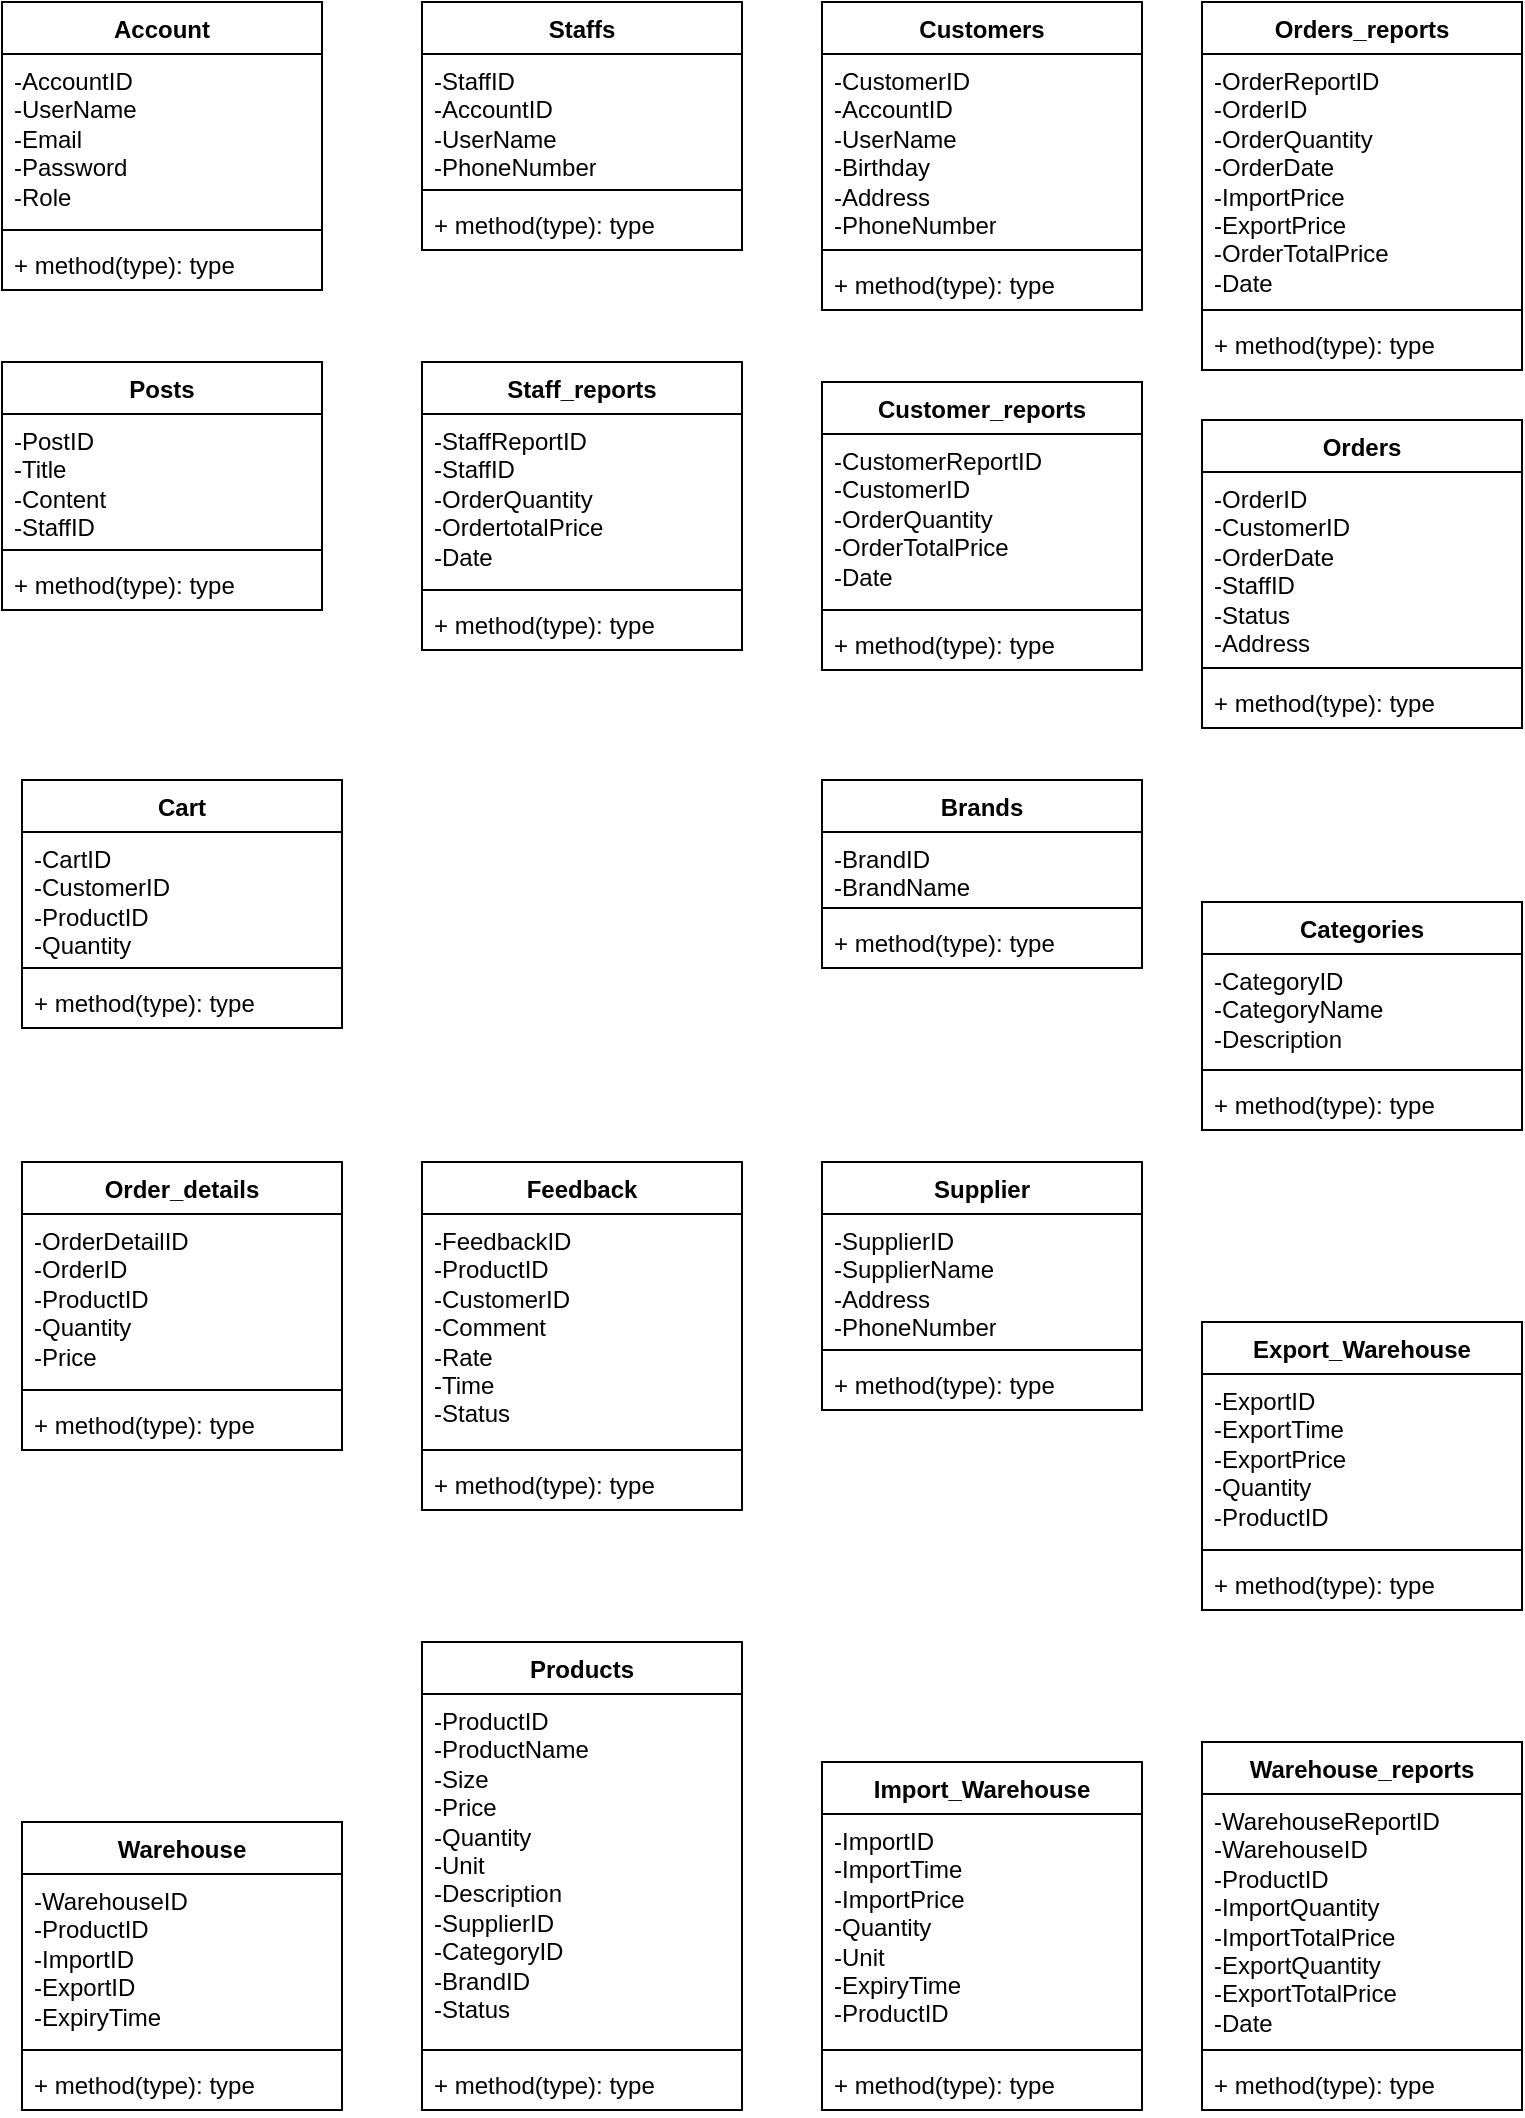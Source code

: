 <mxfile version="24.4.8" type="github">
  <diagram id="C5RBs43oDa-KdzZeNtuy" name="Page-1">
    <mxGraphModel dx="1009" dy="573" grid="1" gridSize="10" guides="1" tooltips="1" connect="1" arrows="1" fold="1" page="1" pageScale="1" pageWidth="827" pageHeight="1169" math="0" shadow="0">
      <root>
        <mxCell id="WIyWlLk6GJQsqaUBKTNV-0" />
        <mxCell id="WIyWlLk6GJQsqaUBKTNV-1" parent="WIyWlLk6GJQsqaUBKTNV-0" />
        <mxCell id="EjAuZYEUr_wFuhSqNLke-12" value="Account" style="swimlane;fontStyle=1;align=center;verticalAlign=top;childLayout=stackLayout;horizontal=1;startSize=26;horizontalStack=0;resizeParent=1;resizeParentMax=0;resizeLast=0;collapsible=1;marginBottom=0;whiteSpace=wrap;html=1;" vertex="1" parent="WIyWlLk6GJQsqaUBKTNV-1">
          <mxGeometry x="20" y="60" width="160" height="144" as="geometry" />
        </mxCell>
        <mxCell id="EjAuZYEUr_wFuhSqNLke-13" value="-AccountID&lt;div&gt;-UserName&lt;/div&gt;&lt;div&gt;-Email&lt;/div&gt;&lt;div&gt;-Password&lt;/div&gt;&lt;div&gt;-Role&lt;/div&gt;" style="text;strokeColor=none;fillColor=none;align=left;verticalAlign=top;spacingLeft=4;spacingRight=4;overflow=hidden;rotatable=0;points=[[0,0.5],[1,0.5]];portConstraint=eastwest;whiteSpace=wrap;html=1;" vertex="1" parent="EjAuZYEUr_wFuhSqNLke-12">
          <mxGeometry y="26" width="160" height="84" as="geometry" />
        </mxCell>
        <mxCell id="EjAuZYEUr_wFuhSqNLke-14" value="" style="line;strokeWidth=1;fillColor=none;align=left;verticalAlign=middle;spacingTop=-1;spacingLeft=3;spacingRight=3;rotatable=0;labelPosition=right;points=[];portConstraint=eastwest;strokeColor=inherit;" vertex="1" parent="EjAuZYEUr_wFuhSqNLke-12">
          <mxGeometry y="110" width="160" height="8" as="geometry" />
        </mxCell>
        <mxCell id="EjAuZYEUr_wFuhSqNLke-15" value="+ method(type): type" style="text;strokeColor=none;fillColor=none;align=left;verticalAlign=top;spacingLeft=4;spacingRight=4;overflow=hidden;rotatable=0;points=[[0,0.5],[1,0.5]];portConstraint=eastwest;whiteSpace=wrap;html=1;" vertex="1" parent="EjAuZYEUr_wFuhSqNLke-12">
          <mxGeometry y="118" width="160" height="26" as="geometry" />
        </mxCell>
        <mxCell id="EjAuZYEUr_wFuhSqNLke-24" value="Staffs" style="swimlane;fontStyle=1;align=center;verticalAlign=top;childLayout=stackLayout;horizontal=1;startSize=26;horizontalStack=0;resizeParent=1;resizeParentMax=0;resizeLast=0;collapsible=1;marginBottom=0;whiteSpace=wrap;html=1;" vertex="1" parent="WIyWlLk6GJQsqaUBKTNV-1">
          <mxGeometry x="230" y="60" width="160" height="124" as="geometry" />
        </mxCell>
        <mxCell id="EjAuZYEUr_wFuhSqNLke-25" value="-StaffID&lt;div&gt;-AccountID&lt;/div&gt;&lt;div&gt;-UserName&lt;/div&gt;&lt;div&gt;-PhoneNumber&lt;/div&gt;" style="text;strokeColor=none;fillColor=none;align=left;verticalAlign=top;spacingLeft=4;spacingRight=4;overflow=hidden;rotatable=0;points=[[0,0.5],[1,0.5]];portConstraint=eastwest;whiteSpace=wrap;html=1;" vertex="1" parent="EjAuZYEUr_wFuhSqNLke-24">
          <mxGeometry y="26" width="160" height="64" as="geometry" />
        </mxCell>
        <mxCell id="EjAuZYEUr_wFuhSqNLke-26" value="" style="line;strokeWidth=1;fillColor=none;align=left;verticalAlign=middle;spacingTop=-1;spacingLeft=3;spacingRight=3;rotatable=0;labelPosition=right;points=[];portConstraint=eastwest;strokeColor=inherit;" vertex="1" parent="EjAuZYEUr_wFuhSqNLke-24">
          <mxGeometry y="90" width="160" height="8" as="geometry" />
        </mxCell>
        <mxCell id="EjAuZYEUr_wFuhSqNLke-27" value="+ method(type): type" style="text;strokeColor=none;fillColor=none;align=left;verticalAlign=top;spacingLeft=4;spacingRight=4;overflow=hidden;rotatable=0;points=[[0,0.5],[1,0.5]];portConstraint=eastwest;whiteSpace=wrap;html=1;" vertex="1" parent="EjAuZYEUr_wFuhSqNLke-24">
          <mxGeometry y="98" width="160" height="26" as="geometry" />
        </mxCell>
        <mxCell id="EjAuZYEUr_wFuhSqNLke-28" value="Customers" style="swimlane;fontStyle=1;align=center;verticalAlign=top;childLayout=stackLayout;horizontal=1;startSize=26;horizontalStack=0;resizeParent=1;resizeParentMax=0;resizeLast=0;collapsible=1;marginBottom=0;whiteSpace=wrap;html=1;" vertex="1" parent="WIyWlLk6GJQsqaUBKTNV-1">
          <mxGeometry x="430" y="60" width="160" height="154" as="geometry" />
        </mxCell>
        <mxCell id="EjAuZYEUr_wFuhSqNLke-29" value="-CustomerID&lt;div&gt;-AccountID&lt;/div&gt;&lt;div&gt;-UserName&lt;/div&gt;&lt;div&gt;-Birthday&lt;/div&gt;&lt;div&gt;-Address&lt;/div&gt;&lt;div&gt;-PhoneNumber&lt;/div&gt;" style="text;strokeColor=none;fillColor=none;align=left;verticalAlign=top;spacingLeft=4;spacingRight=4;overflow=hidden;rotatable=0;points=[[0,0.5],[1,0.5]];portConstraint=eastwest;whiteSpace=wrap;html=1;" vertex="1" parent="EjAuZYEUr_wFuhSqNLke-28">
          <mxGeometry y="26" width="160" height="94" as="geometry" />
        </mxCell>
        <mxCell id="EjAuZYEUr_wFuhSqNLke-30" value="" style="line;strokeWidth=1;fillColor=none;align=left;verticalAlign=middle;spacingTop=-1;spacingLeft=3;spacingRight=3;rotatable=0;labelPosition=right;points=[];portConstraint=eastwest;strokeColor=inherit;" vertex="1" parent="EjAuZYEUr_wFuhSqNLke-28">
          <mxGeometry y="120" width="160" height="8" as="geometry" />
        </mxCell>
        <mxCell id="EjAuZYEUr_wFuhSqNLke-31" value="+ method(type): type" style="text;strokeColor=none;fillColor=none;align=left;verticalAlign=top;spacingLeft=4;spacingRight=4;overflow=hidden;rotatable=0;points=[[0,0.5],[1,0.5]];portConstraint=eastwest;whiteSpace=wrap;html=1;" vertex="1" parent="EjAuZYEUr_wFuhSqNLke-28">
          <mxGeometry y="128" width="160" height="26" as="geometry" />
        </mxCell>
        <mxCell id="EjAuZYEUr_wFuhSqNLke-32" value="Posts" style="swimlane;fontStyle=1;align=center;verticalAlign=top;childLayout=stackLayout;horizontal=1;startSize=26;horizontalStack=0;resizeParent=1;resizeParentMax=0;resizeLast=0;collapsible=1;marginBottom=0;whiteSpace=wrap;html=1;" vertex="1" parent="WIyWlLk6GJQsqaUBKTNV-1">
          <mxGeometry x="20" y="240" width="160" height="124" as="geometry" />
        </mxCell>
        <mxCell id="EjAuZYEUr_wFuhSqNLke-33" value="-PostID&lt;div&gt;-Title&lt;/div&gt;&lt;div&gt;-Content&lt;/div&gt;&lt;div&gt;-StaffID&lt;/div&gt;" style="text;strokeColor=none;fillColor=none;align=left;verticalAlign=top;spacingLeft=4;spacingRight=4;overflow=hidden;rotatable=0;points=[[0,0.5],[1,0.5]];portConstraint=eastwest;whiteSpace=wrap;html=1;" vertex="1" parent="EjAuZYEUr_wFuhSqNLke-32">
          <mxGeometry y="26" width="160" height="64" as="geometry" />
        </mxCell>
        <mxCell id="EjAuZYEUr_wFuhSqNLke-34" value="" style="line;strokeWidth=1;fillColor=none;align=left;verticalAlign=middle;spacingTop=-1;spacingLeft=3;spacingRight=3;rotatable=0;labelPosition=right;points=[];portConstraint=eastwest;strokeColor=inherit;" vertex="1" parent="EjAuZYEUr_wFuhSqNLke-32">
          <mxGeometry y="90" width="160" height="8" as="geometry" />
        </mxCell>
        <mxCell id="EjAuZYEUr_wFuhSqNLke-35" value="+ method(type): type" style="text;strokeColor=none;fillColor=none;align=left;verticalAlign=top;spacingLeft=4;spacingRight=4;overflow=hidden;rotatable=0;points=[[0,0.5],[1,0.5]];portConstraint=eastwest;whiteSpace=wrap;html=1;" vertex="1" parent="EjAuZYEUr_wFuhSqNLke-32">
          <mxGeometry y="98" width="160" height="26" as="geometry" />
        </mxCell>
        <mxCell id="EjAuZYEUr_wFuhSqNLke-36" value="Staff_reports" style="swimlane;fontStyle=1;align=center;verticalAlign=top;childLayout=stackLayout;horizontal=1;startSize=26;horizontalStack=0;resizeParent=1;resizeParentMax=0;resizeLast=0;collapsible=1;marginBottom=0;whiteSpace=wrap;html=1;" vertex="1" parent="WIyWlLk6GJQsqaUBKTNV-1">
          <mxGeometry x="230" y="240" width="160" height="144" as="geometry" />
        </mxCell>
        <mxCell id="EjAuZYEUr_wFuhSqNLke-37" value="-StaffReportID&lt;div&gt;-StaffID&lt;/div&gt;&lt;div&gt;-OrderQuantity&lt;/div&gt;&lt;div&gt;-OrdertotalPrice&lt;/div&gt;&lt;div&gt;-Date&lt;/div&gt;" style="text;strokeColor=none;fillColor=none;align=left;verticalAlign=top;spacingLeft=4;spacingRight=4;overflow=hidden;rotatable=0;points=[[0,0.5],[1,0.5]];portConstraint=eastwest;whiteSpace=wrap;html=1;" vertex="1" parent="EjAuZYEUr_wFuhSqNLke-36">
          <mxGeometry y="26" width="160" height="84" as="geometry" />
        </mxCell>
        <mxCell id="EjAuZYEUr_wFuhSqNLke-38" value="" style="line;strokeWidth=1;fillColor=none;align=left;verticalAlign=middle;spacingTop=-1;spacingLeft=3;spacingRight=3;rotatable=0;labelPosition=right;points=[];portConstraint=eastwest;strokeColor=inherit;" vertex="1" parent="EjAuZYEUr_wFuhSqNLke-36">
          <mxGeometry y="110" width="160" height="8" as="geometry" />
        </mxCell>
        <mxCell id="EjAuZYEUr_wFuhSqNLke-39" value="+ method(type): type" style="text;strokeColor=none;fillColor=none;align=left;verticalAlign=top;spacingLeft=4;spacingRight=4;overflow=hidden;rotatable=0;points=[[0,0.5],[1,0.5]];portConstraint=eastwest;whiteSpace=wrap;html=1;" vertex="1" parent="EjAuZYEUr_wFuhSqNLke-36">
          <mxGeometry y="118" width="160" height="26" as="geometry" />
        </mxCell>
        <mxCell id="EjAuZYEUr_wFuhSqNLke-40" value="Customer_reports" style="swimlane;fontStyle=1;align=center;verticalAlign=top;childLayout=stackLayout;horizontal=1;startSize=26;horizontalStack=0;resizeParent=1;resizeParentMax=0;resizeLast=0;collapsible=1;marginBottom=0;whiteSpace=wrap;html=1;" vertex="1" parent="WIyWlLk6GJQsqaUBKTNV-1">
          <mxGeometry x="430" y="250" width="160" height="144" as="geometry" />
        </mxCell>
        <mxCell id="EjAuZYEUr_wFuhSqNLke-41" value="-CustomerReportID&lt;div&gt;-CustomerID&lt;/div&gt;&lt;div&gt;-OrderQuantity&lt;/div&gt;&lt;div&gt;-OrderTotalPrice&lt;/div&gt;&lt;div&gt;-Date&lt;/div&gt;" style="text;strokeColor=none;fillColor=none;align=left;verticalAlign=top;spacingLeft=4;spacingRight=4;overflow=hidden;rotatable=0;points=[[0,0.5],[1,0.5]];portConstraint=eastwest;whiteSpace=wrap;html=1;" vertex="1" parent="EjAuZYEUr_wFuhSqNLke-40">
          <mxGeometry y="26" width="160" height="84" as="geometry" />
        </mxCell>
        <mxCell id="EjAuZYEUr_wFuhSqNLke-42" value="" style="line;strokeWidth=1;fillColor=none;align=left;verticalAlign=middle;spacingTop=-1;spacingLeft=3;spacingRight=3;rotatable=0;labelPosition=right;points=[];portConstraint=eastwest;strokeColor=inherit;" vertex="1" parent="EjAuZYEUr_wFuhSqNLke-40">
          <mxGeometry y="110" width="160" height="8" as="geometry" />
        </mxCell>
        <mxCell id="EjAuZYEUr_wFuhSqNLke-43" value="+ method(type): type" style="text;strokeColor=none;fillColor=none;align=left;verticalAlign=top;spacingLeft=4;spacingRight=4;overflow=hidden;rotatable=0;points=[[0,0.5],[1,0.5]];portConstraint=eastwest;whiteSpace=wrap;html=1;" vertex="1" parent="EjAuZYEUr_wFuhSqNLke-40">
          <mxGeometry y="118" width="160" height="26" as="geometry" />
        </mxCell>
        <mxCell id="EjAuZYEUr_wFuhSqNLke-44" value="Orders_reports" style="swimlane;fontStyle=1;align=center;verticalAlign=top;childLayout=stackLayout;horizontal=1;startSize=26;horizontalStack=0;resizeParent=1;resizeParentMax=0;resizeLast=0;collapsible=1;marginBottom=0;whiteSpace=wrap;html=1;" vertex="1" parent="WIyWlLk6GJQsqaUBKTNV-1">
          <mxGeometry x="620" y="60" width="160" height="184" as="geometry" />
        </mxCell>
        <mxCell id="EjAuZYEUr_wFuhSqNLke-45" value="-OrderReportID&lt;div&gt;-OrderID&lt;/div&gt;&lt;div&gt;-OrderQuantity&lt;/div&gt;&lt;div&gt;-OrderDate&lt;/div&gt;&lt;div&gt;-ImportPrice&lt;/div&gt;&lt;div&gt;-ExportPrice&lt;/div&gt;&lt;div&gt;-OrderTotalPrice&lt;/div&gt;&lt;div&gt;-Date&lt;/div&gt;" style="text;strokeColor=none;fillColor=none;align=left;verticalAlign=top;spacingLeft=4;spacingRight=4;overflow=hidden;rotatable=0;points=[[0,0.5],[1,0.5]];portConstraint=eastwest;whiteSpace=wrap;html=1;" vertex="1" parent="EjAuZYEUr_wFuhSqNLke-44">
          <mxGeometry y="26" width="160" height="124" as="geometry" />
        </mxCell>
        <mxCell id="EjAuZYEUr_wFuhSqNLke-46" value="" style="line;strokeWidth=1;fillColor=none;align=left;verticalAlign=middle;spacingTop=-1;spacingLeft=3;spacingRight=3;rotatable=0;labelPosition=right;points=[];portConstraint=eastwest;strokeColor=inherit;" vertex="1" parent="EjAuZYEUr_wFuhSqNLke-44">
          <mxGeometry y="150" width="160" height="8" as="geometry" />
        </mxCell>
        <mxCell id="EjAuZYEUr_wFuhSqNLke-47" value="+ method(type): type" style="text;strokeColor=none;fillColor=none;align=left;verticalAlign=top;spacingLeft=4;spacingRight=4;overflow=hidden;rotatable=0;points=[[0,0.5],[1,0.5]];portConstraint=eastwest;whiteSpace=wrap;html=1;" vertex="1" parent="EjAuZYEUr_wFuhSqNLke-44">
          <mxGeometry y="158" width="160" height="26" as="geometry" />
        </mxCell>
        <mxCell id="EjAuZYEUr_wFuhSqNLke-48" value="Orders" style="swimlane;fontStyle=1;align=center;verticalAlign=top;childLayout=stackLayout;horizontal=1;startSize=26;horizontalStack=0;resizeParent=1;resizeParentMax=0;resizeLast=0;collapsible=1;marginBottom=0;whiteSpace=wrap;html=1;" vertex="1" parent="WIyWlLk6GJQsqaUBKTNV-1">
          <mxGeometry x="620" y="269" width="160" height="154" as="geometry" />
        </mxCell>
        <mxCell id="EjAuZYEUr_wFuhSqNLke-49" value="-OrderID&lt;div&gt;-CustomerID&lt;/div&gt;&lt;div&gt;-OrderDate&lt;/div&gt;&lt;div&gt;-StaffID&lt;/div&gt;&lt;div&gt;-Status&lt;/div&gt;&lt;div&gt;-Address&lt;/div&gt;" style="text;strokeColor=none;fillColor=none;align=left;verticalAlign=top;spacingLeft=4;spacingRight=4;overflow=hidden;rotatable=0;points=[[0,0.5],[1,0.5]];portConstraint=eastwest;whiteSpace=wrap;html=1;" vertex="1" parent="EjAuZYEUr_wFuhSqNLke-48">
          <mxGeometry y="26" width="160" height="94" as="geometry" />
        </mxCell>
        <mxCell id="EjAuZYEUr_wFuhSqNLke-50" value="" style="line;strokeWidth=1;fillColor=none;align=left;verticalAlign=middle;spacingTop=-1;spacingLeft=3;spacingRight=3;rotatable=0;labelPosition=right;points=[];portConstraint=eastwest;strokeColor=inherit;" vertex="1" parent="EjAuZYEUr_wFuhSqNLke-48">
          <mxGeometry y="120" width="160" height="8" as="geometry" />
        </mxCell>
        <mxCell id="EjAuZYEUr_wFuhSqNLke-51" value="+ method(type): type" style="text;strokeColor=none;fillColor=none;align=left;verticalAlign=top;spacingLeft=4;spacingRight=4;overflow=hidden;rotatable=0;points=[[0,0.5],[1,0.5]];portConstraint=eastwest;whiteSpace=wrap;html=1;" vertex="1" parent="EjAuZYEUr_wFuhSqNLke-48">
          <mxGeometry y="128" width="160" height="26" as="geometry" />
        </mxCell>
        <mxCell id="EjAuZYEUr_wFuhSqNLke-52" value="Cart" style="swimlane;fontStyle=1;align=center;verticalAlign=top;childLayout=stackLayout;horizontal=1;startSize=26;horizontalStack=0;resizeParent=1;resizeParentMax=0;resizeLast=0;collapsible=1;marginBottom=0;whiteSpace=wrap;html=1;" vertex="1" parent="WIyWlLk6GJQsqaUBKTNV-1">
          <mxGeometry x="30" y="449" width="160" height="124" as="geometry" />
        </mxCell>
        <mxCell id="EjAuZYEUr_wFuhSqNLke-53" value="-CartID&lt;div&gt;-CustomerID&lt;/div&gt;&lt;div&gt;-ProductID&lt;/div&gt;&lt;div&gt;-Quantity&lt;/div&gt;" style="text;strokeColor=none;fillColor=none;align=left;verticalAlign=top;spacingLeft=4;spacingRight=4;overflow=hidden;rotatable=0;points=[[0,0.5],[1,0.5]];portConstraint=eastwest;whiteSpace=wrap;html=1;" vertex="1" parent="EjAuZYEUr_wFuhSqNLke-52">
          <mxGeometry y="26" width="160" height="64" as="geometry" />
        </mxCell>
        <mxCell id="EjAuZYEUr_wFuhSqNLke-54" value="" style="line;strokeWidth=1;fillColor=none;align=left;verticalAlign=middle;spacingTop=-1;spacingLeft=3;spacingRight=3;rotatable=0;labelPosition=right;points=[];portConstraint=eastwest;strokeColor=inherit;" vertex="1" parent="EjAuZYEUr_wFuhSqNLke-52">
          <mxGeometry y="90" width="160" height="8" as="geometry" />
        </mxCell>
        <mxCell id="EjAuZYEUr_wFuhSqNLke-55" value="+ method(type): type" style="text;strokeColor=none;fillColor=none;align=left;verticalAlign=top;spacingLeft=4;spacingRight=4;overflow=hidden;rotatable=0;points=[[0,0.5],[1,0.5]];portConstraint=eastwest;whiteSpace=wrap;html=1;" vertex="1" parent="EjAuZYEUr_wFuhSqNLke-52">
          <mxGeometry y="98" width="160" height="26" as="geometry" />
        </mxCell>
        <mxCell id="EjAuZYEUr_wFuhSqNLke-56" value="Feedback" style="swimlane;fontStyle=1;align=center;verticalAlign=top;childLayout=stackLayout;horizontal=1;startSize=26;horizontalStack=0;resizeParent=1;resizeParentMax=0;resizeLast=0;collapsible=1;marginBottom=0;whiteSpace=wrap;html=1;" vertex="1" parent="WIyWlLk6GJQsqaUBKTNV-1">
          <mxGeometry x="230" y="640" width="160" height="174" as="geometry" />
        </mxCell>
        <mxCell id="EjAuZYEUr_wFuhSqNLke-57" value="-FeedbackID&lt;div&gt;-ProductID&lt;/div&gt;&lt;div&gt;-CustomerID&lt;/div&gt;&lt;div&gt;-Comment&lt;/div&gt;&lt;div&gt;-Rate&lt;/div&gt;&lt;div&gt;-Time&lt;/div&gt;&lt;div&gt;-Status&lt;/div&gt;" style="text;strokeColor=none;fillColor=none;align=left;verticalAlign=top;spacingLeft=4;spacingRight=4;overflow=hidden;rotatable=0;points=[[0,0.5],[1,0.5]];portConstraint=eastwest;whiteSpace=wrap;html=1;" vertex="1" parent="EjAuZYEUr_wFuhSqNLke-56">
          <mxGeometry y="26" width="160" height="114" as="geometry" />
        </mxCell>
        <mxCell id="EjAuZYEUr_wFuhSqNLke-58" value="" style="line;strokeWidth=1;fillColor=none;align=left;verticalAlign=middle;spacingTop=-1;spacingLeft=3;spacingRight=3;rotatable=0;labelPosition=right;points=[];portConstraint=eastwest;strokeColor=inherit;" vertex="1" parent="EjAuZYEUr_wFuhSqNLke-56">
          <mxGeometry y="140" width="160" height="8" as="geometry" />
        </mxCell>
        <mxCell id="EjAuZYEUr_wFuhSqNLke-59" value="+ method(type): type" style="text;strokeColor=none;fillColor=none;align=left;verticalAlign=top;spacingLeft=4;spacingRight=4;overflow=hidden;rotatable=0;points=[[0,0.5],[1,0.5]];portConstraint=eastwest;whiteSpace=wrap;html=1;" vertex="1" parent="EjAuZYEUr_wFuhSqNLke-56">
          <mxGeometry y="148" width="160" height="26" as="geometry" />
        </mxCell>
        <mxCell id="EjAuZYEUr_wFuhSqNLke-60" value="Brands" style="swimlane;fontStyle=1;align=center;verticalAlign=top;childLayout=stackLayout;horizontal=1;startSize=26;horizontalStack=0;resizeParent=1;resizeParentMax=0;resizeLast=0;collapsible=1;marginBottom=0;whiteSpace=wrap;html=1;" vertex="1" parent="WIyWlLk6GJQsqaUBKTNV-1">
          <mxGeometry x="430" y="449" width="160" height="94" as="geometry" />
        </mxCell>
        <mxCell id="EjAuZYEUr_wFuhSqNLke-61" value="-BrandID&lt;div&gt;-BrandName&lt;/div&gt;" style="text;strokeColor=none;fillColor=none;align=left;verticalAlign=top;spacingLeft=4;spacingRight=4;overflow=hidden;rotatable=0;points=[[0,0.5],[1,0.5]];portConstraint=eastwest;whiteSpace=wrap;html=1;" vertex="1" parent="EjAuZYEUr_wFuhSqNLke-60">
          <mxGeometry y="26" width="160" height="34" as="geometry" />
        </mxCell>
        <mxCell id="EjAuZYEUr_wFuhSqNLke-62" value="" style="line;strokeWidth=1;fillColor=none;align=left;verticalAlign=middle;spacingTop=-1;spacingLeft=3;spacingRight=3;rotatable=0;labelPosition=right;points=[];portConstraint=eastwest;strokeColor=inherit;" vertex="1" parent="EjAuZYEUr_wFuhSqNLke-60">
          <mxGeometry y="60" width="160" height="8" as="geometry" />
        </mxCell>
        <mxCell id="EjAuZYEUr_wFuhSqNLke-63" value="+ method(type): type" style="text;strokeColor=none;fillColor=none;align=left;verticalAlign=top;spacingLeft=4;spacingRight=4;overflow=hidden;rotatable=0;points=[[0,0.5],[1,0.5]];portConstraint=eastwest;whiteSpace=wrap;html=1;" vertex="1" parent="EjAuZYEUr_wFuhSqNLke-60">
          <mxGeometry y="68" width="160" height="26" as="geometry" />
        </mxCell>
        <mxCell id="EjAuZYEUr_wFuhSqNLke-64" value="Categories" style="swimlane;fontStyle=1;align=center;verticalAlign=top;childLayout=stackLayout;horizontal=1;startSize=26;horizontalStack=0;resizeParent=1;resizeParentMax=0;resizeLast=0;collapsible=1;marginBottom=0;whiteSpace=wrap;html=1;" vertex="1" parent="WIyWlLk6GJQsqaUBKTNV-1">
          <mxGeometry x="620" y="510" width="160" height="114" as="geometry" />
        </mxCell>
        <mxCell id="EjAuZYEUr_wFuhSqNLke-65" value="-CategoryID&lt;div&gt;-CategoryName&lt;/div&gt;&lt;div&gt;-Description&lt;/div&gt;" style="text;strokeColor=none;fillColor=none;align=left;verticalAlign=top;spacingLeft=4;spacingRight=4;overflow=hidden;rotatable=0;points=[[0,0.5],[1,0.5]];portConstraint=eastwest;whiteSpace=wrap;html=1;" vertex="1" parent="EjAuZYEUr_wFuhSqNLke-64">
          <mxGeometry y="26" width="160" height="54" as="geometry" />
        </mxCell>
        <mxCell id="EjAuZYEUr_wFuhSqNLke-66" value="" style="line;strokeWidth=1;fillColor=none;align=left;verticalAlign=middle;spacingTop=-1;spacingLeft=3;spacingRight=3;rotatable=0;labelPosition=right;points=[];portConstraint=eastwest;strokeColor=inherit;" vertex="1" parent="EjAuZYEUr_wFuhSqNLke-64">
          <mxGeometry y="80" width="160" height="8" as="geometry" />
        </mxCell>
        <mxCell id="EjAuZYEUr_wFuhSqNLke-67" value="+ method(type): type" style="text;strokeColor=none;fillColor=none;align=left;verticalAlign=top;spacingLeft=4;spacingRight=4;overflow=hidden;rotatable=0;points=[[0,0.5],[1,0.5]];portConstraint=eastwest;whiteSpace=wrap;html=1;" vertex="1" parent="EjAuZYEUr_wFuhSqNLke-64">
          <mxGeometry y="88" width="160" height="26" as="geometry" />
        </mxCell>
        <mxCell id="EjAuZYEUr_wFuhSqNLke-68" value="Order_details" style="swimlane;fontStyle=1;align=center;verticalAlign=top;childLayout=stackLayout;horizontal=1;startSize=26;horizontalStack=0;resizeParent=1;resizeParentMax=0;resizeLast=0;collapsible=1;marginBottom=0;whiteSpace=wrap;html=1;" vertex="1" parent="WIyWlLk6GJQsqaUBKTNV-1">
          <mxGeometry x="30" y="640" width="160" height="144" as="geometry" />
        </mxCell>
        <mxCell id="EjAuZYEUr_wFuhSqNLke-69" value="-OrderDetailID&lt;div&gt;-OrderID&lt;/div&gt;&lt;div&gt;-ProductID&lt;/div&gt;&lt;div&gt;-Quantity&lt;/div&gt;&lt;div&gt;-Price&lt;/div&gt;" style="text;strokeColor=none;fillColor=none;align=left;verticalAlign=top;spacingLeft=4;spacingRight=4;overflow=hidden;rotatable=0;points=[[0,0.5],[1,0.5]];portConstraint=eastwest;whiteSpace=wrap;html=1;" vertex="1" parent="EjAuZYEUr_wFuhSqNLke-68">
          <mxGeometry y="26" width="160" height="84" as="geometry" />
        </mxCell>
        <mxCell id="EjAuZYEUr_wFuhSqNLke-70" value="" style="line;strokeWidth=1;fillColor=none;align=left;verticalAlign=middle;spacingTop=-1;spacingLeft=3;spacingRight=3;rotatable=0;labelPosition=right;points=[];portConstraint=eastwest;strokeColor=inherit;" vertex="1" parent="EjAuZYEUr_wFuhSqNLke-68">
          <mxGeometry y="110" width="160" height="8" as="geometry" />
        </mxCell>
        <mxCell id="EjAuZYEUr_wFuhSqNLke-71" value="+ method(type): type" style="text;strokeColor=none;fillColor=none;align=left;verticalAlign=top;spacingLeft=4;spacingRight=4;overflow=hidden;rotatable=0;points=[[0,0.5],[1,0.5]];portConstraint=eastwest;whiteSpace=wrap;html=1;" vertex="1" parent="EjAuZYEUr_wFuhSqNLke-68">
          <mxGeometry y="118" width="160" height="26" as="geometry" />
        </mxCell>
        <mxCell id="EjAuZYEUr_wFuhSqNLke-72" value="Products" style="swimlane;fontStyle=1;align=center;verticalAlign=top;childLayout=stackLayout;horizontal=1;startSize=26;horizontalStack=0;resizeParent=1;resizeParentMax=0;resizeLast=0;collapsible=1;marginBottom=0;whiteSpace=wrap;html=1;" vertex="1" parent="WIyWlLk6GJQsqaUBKTNV-1">
          <mxGeometry x="230" y="880" width="160" height="234" as="geometry" />
        </mxCell>
        <mxCell id="EjAuZYEUr_wFuhSqNLke-73" value="-ProductID&lt;div&gt;-ProductName&lt;/div&gt;&lt;div&gt;-Size&lt;/div&gt;&lt;div&gt;-Price&lt;/div&gt;&lt;div&gt;-Quantity&lt;/div&gt;&lt;div&gt;-Unit&lt;/div&gt;&lt;div&gt;-Description&lt;/div&gt;&lt;div&gt;-SupplierID&lt;/div&gt;&lt;div&gt;-CategoryID&lt;/div&gt;&lt;div&gt;-BrandID&lt;/div&gt;&lt;div&gt;-Status&lt;/div&gt;" style="text;strokeColor=none;fillColor=none;align=left;verticalAlign=top;spacingLeft=4;spacingRight=4;overflow=hidden;rotatable=0;points=[[0,0.5],[1,0.5]];portConstraint=eastwest;whiteSpace=wrap;html=1;" vertex="1" parent="EjAuZYEUr_wFuhSqNLke-72">
          <mxGeometry y="26" width="160" height="174" as="geometry" />
        </mxCell>
        <mxCell id="EjAuZYEUr_wFuhSqNLke-74" value="" style="line;strokeWidth=1;fillColor=none;align=left;verticalAlign=middle;spacingTop=-1;spacingLeft=3;spacingRight=3;rotatable=0;labelPosition=right;points=[];portConstraint=eastwest;strokeColor=inherit;" vertex="1" parent="EjAuZYEUr_wFuhSqNLke-72">
          <mxGeometry y="200" width="160" height="8" as="geometry" />
        </mxCell>
        <mxCell id="EjAuZYEUr_wFuhSqNLke-75" value="+ method(type): type" style="text;strokeColor=none;fillColor=none;align=left;verticalAlign=top;spacingLeft=4;spacingRight=4;overflow=hidden;rotatable=0;points=[[0,0.5],[1,0.5]];portConstraint=eastwest;whiteSpace=wrap;html=1;" vertex="1" parent="EjAuZYEUr_wFuhSqNLke-72">
          <mxGeometry y="208" width="160" height="26" as="geometry" />
        </mxCell>
        <mxCell id="EjAuZYEUr_wFuhSqNLke-76" value="Supplier" style="swimlane;fontStyle=1;align=center;verticalAlign=top;childLayout=stackLayout;horizontal=1;startSize=26;horizontalStack=0;resizeParent=1;resizeParentMax=0;resizeLast=0;collapsible=1;marginBottom=0;whiteSpace=wrap;html=1;" vertex="1" parent="WIyWlLk6GJQsqaUBKTNV-1">
          <mxGeometry x="430" y="640" width="160" height="124" as="geometry" />
        </mxCell>
        <mxCell id="EjAuZYEUr_wFuhSqNLke-77" value="-SupplierID&lt;div&gt;-SupplierName&lt;/div&gt;&lt;div&gt;-Address&lt;/div&gt;&lt;div&gt;-PhoneNumber&lt;/div&gt;" style="text;strokeColor=none;fillColor=none;align=left;verticalAlign=top;spacingLeft=4;spacingRight=4;overflow=hidden;rotatable=0;points=[[0,0.5],[1,0.5]];portConstraint=eastwest;whiteSpace=wrap;html=1;" vertex="1" parent="EjAuZYEUr_wFuhSqNLke-76">
          <mxGeometry y="26" width="160" height="64" as="geometry" />
        </mxCell>
        <mxCell id="EjAuZYEUr_wFuhSqNLke-78" value="" style="line;strokeWidth=1;fillColor=none;align=left;verticalAlign=middle;spacingTop=-1;spacingLeft=3;spacingRight=3;rotatable=0;labelPosition=right;points=[];portConstraint=eastwest;strokeColor=inherit;" vertex="1" parent="EjAuZYEUr_wFuhSqNLke-76">
          <mxGeometry y="90" width="160" height="8" as="geometry" />
        </mxCell>
        <mxCell id="EjAuZYEUr_wFuhSqNLke-79" value="+ method(type): type" style="text;strokeColor=none;fillColor=none;align=left;verticalAlign=top;spacingLeft=4;spacingRight=4;overflow=hidden;rotatable=0;points=[[0,0.5],[1,0.5]];portConstraint=eastwest;whiteSpace=wrap;html=1;" vertex="1" parent="EjAuZYEUr_wFuhSqNLke-76">
          <mxGeometry y="98" width="160" height="26" as="geometry" />
        </mxCell>
        <mxCell id="EjAuZYEUr_wFuhSqNLke-80" value="Export_Warehouse" style="swimlane;fontStyle=1;align=center;verticalAlign=top;childLayout=stackLayout;horizontal=1;startSize=26;horizontalStack=0;resizeParent=1;resizeParentMax=0;resizeLast=0;collapsible=1;marginBottom=0;whiteSpace=wrap;html=1;" vertex="1" parent="WIyWlLk6GJQsqaUBKTNV-1">
          <mxGeometry x="620" y="720" width="160" height="144" as="geometry" />
        </mxCell>
        <mxCell id="EjAuZYEUr_wFuhSqNLke-81" value="-ExportID&lt;div&gt;-ExportTime&lt;/div&gt;&lt;div&gt;-ExportPrice&lt;/div&gt;&lt;div&gt;-Quantity&lt;/div&gt;&lt;div&gt;-ProductID&lt;/div&gt;" style="text;strokeColor=none;fillColor=none;align=left;verticalAlign=top;spacingLeft=4;spacingRight=4;overflow=hidden;rotatable=0;points=[[0,0.5],[1,0.5]];portConstraint=eastwest;whiteSpace=wrap;html=1;" vertex="1" parent="EjAuZYEUr_wFuhSqNLke-80">
          <mxGeometry y="26" width="160" height="84" as="geometry" />
        </mxCell>
        <mxCell id="EjAuZYEUr_wFuhSqNLke-82" value="" style="line;strokeWidth=1;fillColor=none;align=left;verticalAlign=middle;spacingTop=-1;spacingLeft=3;spacingRight=3;rotatable=0;labelPosition=right;points=[];portConstraint=eastwest;strokeColor=inherit;" vertex="1" parent="EjAuZYEUr_wFuhSqNLke-80">
          <mxGeometry y="110" width="160" height="8" as="geometry" />
        </mxCell>
        <mxCell id="EjAuZYEUr_wFuhSqNLke-83" value="+ method(type): type" style="text;strokeColor=none;fillColor=none;align=left;verticalAlign=top;spacingLeft=4;spacingRight=4;overflow=hidden;rotatable=0;points=[[0,0.5],[1,0.5]];portConstraint=eastwest;whiteSpace=wrap;html=1;" vertex="1" parent="EjAuZYEUr_wFuhSqNLke-80">
          <mxGeometry y="118" width="160" height="26" as="geometry" />
        </mxCell>
        <mxCell id="EjAuZYEUr_wFuhSqNLke-84" value="Warehouse" style="swimlane;fontStyle=1;align=center;verticalAlign=top;childLayout=stackLayout;horizontal=1;startSize=26;horizontalStack=0;resizeParent=1;resizeParentMax=0;resizeLast=0;collapsible=1;marginBottom=0;whiteSpace=wrap;html=1;" vertex="1" parent="WIyWlLk6GJQsqaUBKTNV-1">
          <mxGeometry x="30" y="970" width="160" height="144" as="geometry" />
        </mxCell>
        <mxCell id="EjAuZYEUr_wFuhSqNLke-85" value="-WarehouseID&lt;div&gt;-ProductID&lt;/div&gt;&lt;div&gt;-ImportID&lt;/div&gt;&lt;div&gt;-ExportID&lt;/div&gt;&lt;div&gt;-ExpiryTime&lt;/div&gt;" style="text;strokeColor=none;fillColor=none;align=left;verticalAlign=top;spacingLeft=4;spacingRight=4;overflow=hidden;rotatable=0;points=[[0,0.5],[1,0.5]];portConstraint=eastwest;whiteSpace=wrap;html=1;" vertex="1" parent="EjAuZYEUr_wFuhSqNLke-84">
          <mxGeometry y="26" width="160" height="84" as="geometry" />
        </mxCell>
        <mxCell id="EjAuZYEUr_wFuhSqNLke-86" value="" style="line;strokeWidth=1;fillColor=none;align=left;verticalAlign=middle;spacingTop=-1;spacingLeft=3;spacingRight=3;rotatable=0;labelPosition=right;points=[];portConstraint=eastwest;strokeColor=inherit;" vertex="1" parent="EjAuZYEUr_wFuhSqNLke-84">
          <mxGeometry y="110" width="160" height="8" as="geometry" />
        </mxCell>
        <mxCell id="EjAuZYEUr_wFuhSqNLke-87" value="+ method(type): type" style="text;strokeColor=none;fillColor=none;align=left;verticalAlign=top;spacingLeft=4;spacingRight=4;overflow=hidden;rotatable=0;points=[[0,0.5],[1,0.5]];portConstraint=eastwest;whiteSpace=wrap;html=1;" vertex="1" parent="EjAuZYEUr_wFuhSqNLke-84">
          <mxGeometry y="118" width="160" height="26" as="geometry" />
        </mxCell>
        <mxCell id="EjAuZYEUr_wFuhSqNLke-88" value="Import_Warehouse" style="swimlane;fontStyle=1;align=center;verticalAlign=top;childLayout=stackLayout;horizontal=1;startSize=26;horizontalStack=0;resizeParent=1;resizeParentMax=0;resizeLast=0;collapsible=1;marginBottom=0;whiteSpace=wrap;html=1;" vertex="1" parent="WIyWlLk6GJQsqaUBKTNV-1">
          <mxGeometry x="430" y="940" width="160" height="174" as="geometry" />
        </mxCell>
        <mxCell id="EjAuZYEUr_wFuhSqNLke-89" value="-ImportID&lt;div&gt;-ImportTime&lt;/div&gt;&lt;div&gt;-ImportPrice&lt;/div&gt;&lt;div&gt;-Quantity&lt;/div&gt;&lt;div&gt;-Unit&lt;/div&gt;&lt;div&gt;-ExpiryTime&lt;/div&gt;&lt;div&gt;-ProductID&lt;/div&gt;" style="text;strokeColor=none;fillColor=none;align=left;verticalAlign=top;spacingLeft=4;spacingRight=4;overflow=hidden;rotatable=0;points=[[0,0.5],[1,0.5]];portConstraint=eastwest;whiteSpace=wrap;html=1;" vertex="1" parent="EjAuZYEUr_wFuhSqNLke-88">
          <mxGeometry y="26" width="160" height="114" as="geometry" />
        </mxCell>
        <mxCell id="EjAuZYEUr_wFuhSqNLke-90" value="" style="line;strokeWidth=1;fillColor=none;align=left;verticalAlign=middle;spacingTop=-1;spacingLeft=3;spacingRight=3;rotatable=0;labelPosition=right;points=[];portConstraint=eastwest;strokeColor=inherit;" vertex="1" parent="EjAuZYEUr_wFuhSqNLke-88">
          <mxGeometry y="140" width="160" height="8" as="geometry" />
        </mxCell>
        <mxCell id="EjAuZYEUr_wFuhSqNLke-91" value="+ method(type): type" style="text;strokeColor=none;fillColor=none;align=left;verticalAlign=top;spacingLeft=4;spacingRight=4;overflow=hidden;rotatable=0;points=[[0,0.5],[1,0.5]];portConstraint=eastwest;whiteSpace=wrap;html=1;" vertex="1" parent="EjAuZYEUr_wFuhSqNLke-88">
          <mxGeometry y="148" width="160" height="26" as="geometry" />
        </mxCell>
        <mxCell id="EjAuZYEUr_wFuhSqNLke-92" value="Warehouse_reports" style="swimlane;fontStyle=1;align=center;verticalAlign=top;childLayout=stackLayout;horizontal=1;startSize=26;horizontalStack=0;resizeParent=1;resizeParentMax=0;resizeLast=0;collapsible=1;marginBottom=0;whiteSpace=wrap;html=1;" vertex="1" parent="WIyWlLk6GJQsqaUBKTNV-1">
          <mxGeometry x="620" y="930" width="160" height="184" as="geometry" />
        </mxCell>
        <mxCell id="EjAuZYEUr_wFuhSqNLke-93" value="-WarehouseReportID&lt;div&gt;-WarehouseID&lt;/div&gt;&lt;div&gt;-ProductID&lt;/div&gt;&lt;div&gt;-ImportQuantity&lt;/div&gt;&lt;div&gt;-ImportTotalPrice&lt;/div&gt;&lt;div&gt;-ExportQuantity&lt;/div&gt;&lt;div&gt;-ExportTotalPrice&lt;/div&gt;&lt;div&gt;-Date&lt;/div&gt;" style="text;strokeColor=none;fillColor=none;align=left;verticalAlign=top;spacingLeft=4;spacingRight=4;overflow=hidden;rotatable=0;points=[[0,0.5],[1,0.5]];portConstraint=eastwest;whiteSpace=wrap;html=1;" vertex="1" parent="EjAuZYEUr_wFuhSqNLke-92">
          <mxGeometry y="26" width="160" height="124" as="geometry" />
        </mxCell>
        <mxCell id="EjAuZYEUr_wFuhSqNLke-94" value="" style="line;strokeWidth=1;fillColor=none;align=left;verticalAlign=middle;spacingTop=-1;spacingLeft=3;spacingRight=3;rotatable=0;labelPosition=right;points=[];portConstraint=eastwest;strokeColor=inherit;" vertex="1" parent="EjAuZYEUr_wFuhSqNLke-92">
          <mxGeometry y="150" width="160" height="8" as="geometry" />
        </mxCell>
        <mxCell id="EjAuZYEUr_wFuhSqNLke-95" value="+ method(type): type" style="text;strokeColor=none;fillColor=none;align=left;verticalAlign=top;spacingLeft=4;spacingRight=4;overflow=hidden;rotatable=0;points=[[0,0.5],[1,0.5]];portConstraint=eastwest;whiteSpace=wrap;html=1;" vertex="1" parent="EjAuZYEUr_wFuhSqNLke-92">
          <mxGeometry y="158" width="160" height="26" as="geometry" />
        </mxCell>
      </root>
    </mxGraphModel>
  </diagram>
</mxfile>
